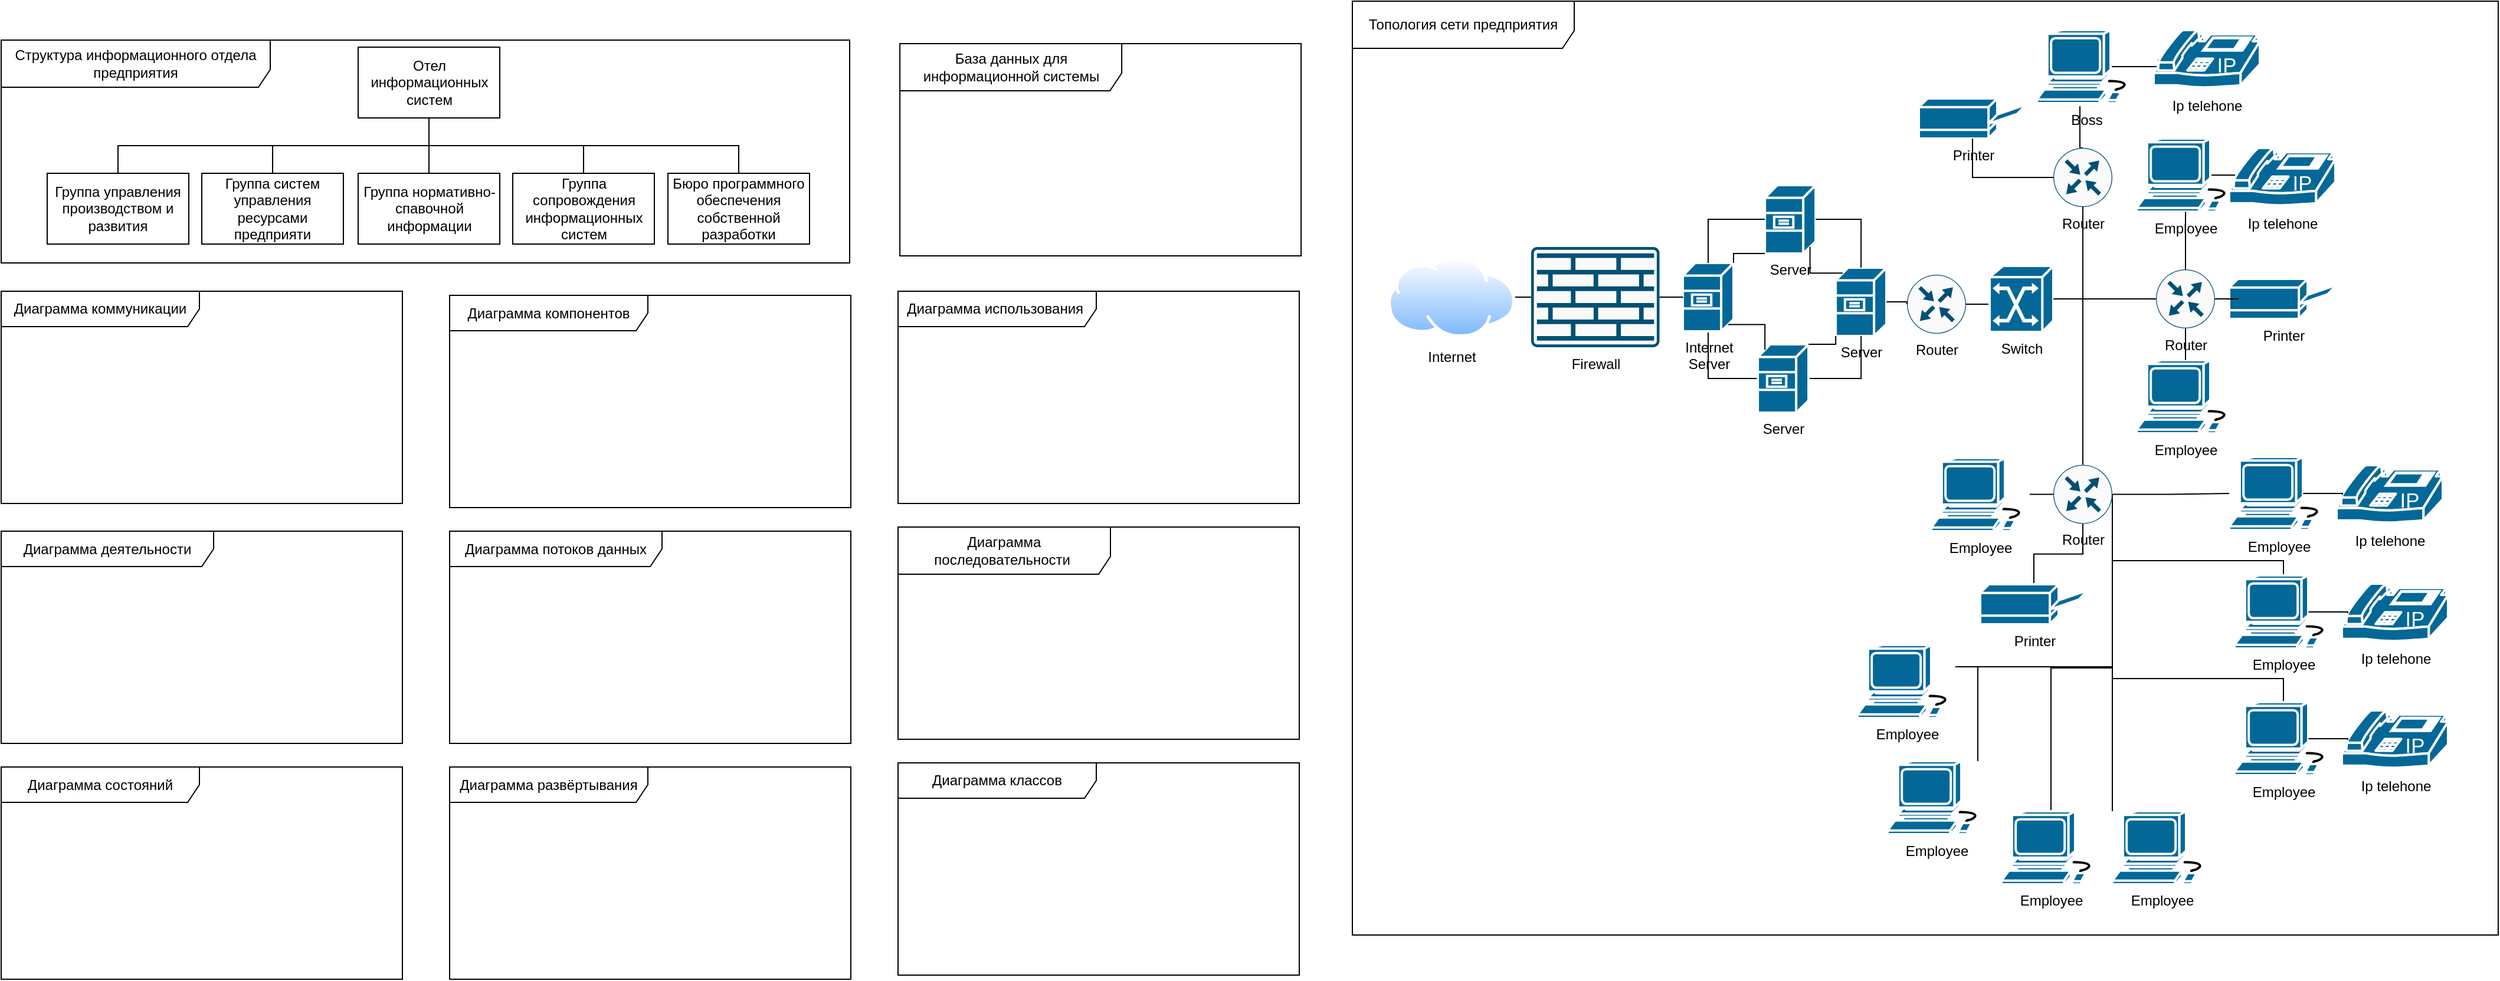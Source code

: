 <mxfile version="22.1.2" type="device">
  <diagram name="Страница — 1" id="QAOES2rsxgINLvXlSmxL">
    <mxGraphModel dx="2205" dy="1005" grid="0" gridSize="10" guides="1" tooltips="1" connect="1" arrows="1" fold="1" page="0" pageScale="1" pageWidth="827" pageHeight="1169" math="0" shadow="0">
      <root>
        <mxCell id="0" />
        <mxCell id="1" parent="0" />
        <mxCell id="h0sbMx4AeCTmEXI2aT-u-16" value="Структура информационного отдела предприятия" style="shape=umlFrame;whiteSpace=wrap;html=1;pointerEvents=0;recursiveResize=0;container=1;collapsible=0;width=228;height=40;rounded=0;" parent="1" vertex="1">
          <mxGeometry x="-740" y="347" width="719" height="189" as="geometry" />
        </mxCell>
        <mxCell id="h0sbMx4AeCTmEXI2aT-u-2" value="Отел информационных систем" style="rounded=0;whiteSpace=wrap;html=1;" parent="h0sbMx4AeCTmEXI2aT-u-16" vertex="1">
          <mxGeometry x="302.5" y="6" width="120" height="60" as="geometry" />
        </mxCell>
        <mxCell id="h0sbMx4AeCTmEXI2aT-u-3" value="Группа управления производством и развития" style="rounded=0;whiteSpace=wrap;html=1;" parent="h0sbMx4AeCTmEXI2aT-u-16" vertex="1">
          <mxGeometry x="39" y="113" width="120" height="60" as="geometry" />
        </mxCell>
        <mxCell id="h0sbMx4AeCTmEXI2aT-u-4" value="Группа систем управления ресурсами предприяти" style="rounded=0;whiteSpace=wrap;html=1;" parent="h0sbMx4AeCTmEXI2aT-u-16" vertex="1">
          <mxGeometry x="170" y="113" width="120" height="60" as="geometry" />
        </mxCell>
        <mxCell id="h0sbMx4AeCTmEXI2aT-u-8" value="Группа нормативно-спавочной информации" style="rounded=0;whiteSpace=wrap;html=1;" parent="h0sbMx4AeCTmEXI2aT-u-16" vertex="1">
          <mxGeometry x="302.5" y="113" width="120" height="60" as="geometry" />
        </mxCell>
        <mxCell id="h0sbMx4AeCTmEXI2aT-u-9" value="Группа сопровождения информационных систем" style="rounded=0;whiteSpace=wrap;html=1;" parent="h0sbMx4AeCTmEXI2aT-u-16" vertex="1">
          <mxGeometry x="433.5" y="113" width="120" height="60" as="geometry" />
        </mxCell>
        <mxCell id="h0sbMx4AeCTmEXI2aT-u-10" value="Бюро программного обеспечения собственной разработки" style="rounded=0;whiteSpace=wrap;html=1;" parent="h0sbMx4AeCTmEXI2aT-u-16" vertex="1">
          <mxGeometry x="565.0" y="113" width="120" height="60" as="geometry" />
        </mxCell>
        <mxCell id="h0sbMx4AeCTmEXI2aT-u-11" style="edgeStyle=orthogonalEdgeStyle;rounded=0;orthogonalLoop=1;jettySize=auto;html=1;exitX=0.5;exitY=1;exitDx=0;exitDy=0;endArrow=none;endFill=0;" parent="h0sbMx4AeCTmEXI2aT-u-16" source="h0sbMx4AeCTmEXI2aT-u-2" target="h0sbMx4AeCTmEXI2aT-u-3" edge="1">
          <mxGeometry relative="1" as="geometry" />
        </mxCell>
        <mxCell id="h0sbMx4AeCTmEXI2aT-u-12" style="edgeStyle=orthogonalEdgeStyle;rounded=0;orthogonalLoop=1;jettySize=auto;html=1;exitX=0.5;exitY=1;exitDx=0;exitDy=0;endArrow=none;endFill=0;" parent="h0sbMx4AeCTmEXI2aT-u-16" source="h0sbMx4AeCTmEXI2aT-u-2" target="h0sbMx4AeCTmEXI2aT-u-4" edge="1">
          <mxGeometry relative="1" as="geometry" />
        </mxCell>
        <mxCell id="h0sbMx4AeCTmEXI2aT-u-13" style="edgeStyle=orthogonalEdgeStyle;rounded=0;orthogonalLoop=1;jettySize=auto;html=1;exitX=0.5;exitY=1;exitDx=0;exitDy=0;endArrow=none;endFill=0;" parent="h0sbMx4AeCTmEXI2aT-u-16" source="h0sbMx4AeCTmEXI2aT-u-2" target="h0sbMx4AeCTmEXI2aT-u-8" edge="1">
          <mxGeometry relative="1" as="geometry" />
        </mxCell>
        <mxCell id="h0sbMx4AeCTmEXI2aT-u-14" style="edgeStyle=orthogonalEdgeStyle;rounded=0;orthogonalLoop=1;jettySize=auto;html=1;exitX=0.5;exitY=1;exitDx=0;exitDy=0;endArrow=none;endFill=0;" parent="h0sbMx4AeCTmEXI2aT-u-16" source="h0sbMx4AeCTmEXI2aT-u-2" target="h0sbMx4AeCTmEXI2aT-u-9" edge="1">
          <mxGeometry relative="1" as="geometry" />
        </mxCell>
        <mxCell id="h0sbMx4AeCTmEXI2aT-u-15" style="edgeStyle=orthogonalEdgeStyle;rounded=0;orthogonalLoop=1;jettySize=auto;html=1;exitX=0.5;exitY=1;exitDx=0;exitDy=0;endArrow=none;endFill=0;" parent="h0sbMx4AeCTmEXI2aT-u-16" source="h0sbMx4AeCTmEXI2aT-u-2" target="h0sbMx4AeCTmEXI2aT-u-10" edge="1">
          <mxGeometry relative="1" as="geometry" />
        </mxCell>
        <mxCell id="h0sbMx4AeCTmEXI2aT-u-17" value="База данных для информационной системы" style="shape=umlFrame;whiteSpace=wrap;html=1;pointerEvents=0;recursiveResize=0;container=1;collapsible=0;width=188;height=40;rounded=0;" parent="1" vertex="1">
          <mxGeometry x="21.56" y="350" width="340" height="180" as="geometry" />
        </mxCell>
        <mxCell id="h0sbMx4AeCTmEXI2aT-u-18" value="Диаграмма использования&amp;nbsp;" style="shape=umlFrame;whiteSpace=wrap;html=1;pointerEvents=0;recursiveResize=0;container=1;collapsible=0;width=168;height=30;rounded=0;" parent="1" vertex="1">
          <mxGeometry x="20.0" y="560" width="340" height="180" as="geometry" />
        </mxCell>
        <mxCell id="h0sbMx4AeCTmEXI2aT-u-19" value="Диаграмма последовательности&amp;nbsp;" style="shape=umlFrame;whiteSpace=wrap;html=1;pointerEvents=0;recursiveResize=0;container=1;collapsible=0;width=180;height=40;rounded=0;" parent="1" vertex="1">
          <mxGeometry x="20" y="760" width="340" height="180" as="geometry" />
        </mxCell>
        <mxCell id="h0sbMx4AeCTmEXI2aT-u-20" value="Диаграмма классов" style="shape=umlFrame;whiteSpace=wrap;html=1;pointerEvents=0;recursiveResize=0;container=1;collapsible=0;width=168;height=30;rounded=0;" parent="1" vertex="1">
          <mxGeometry x="20" y="960" width="340" height="180" as="geometry" />
        </mxCell>
        <mxCell id="h0sbMx4AeCTmEXI2aT-u-21" value="Диаграмма коммуникации" style="shape=umlFrame;whiteSpace=wrap;html=1;pointerEvents=0;recursiveResize=0;container=1;collapsible=0;width=168;height=30;rounded=0;" parent="1" vertex="1">
          <mxGeometry x="-740" y="560" width="340" height="180" as="geometry" />
        </mxCell>
        <mxCell id="h0sbMx4AeCTmEXI2aT-u-22" value="Диаграмма деятельности" style="shape=umlFrame;whiteSpace=wrap;html=1;pointerEvents=0;recursiveResize=0;container=1;collapsible=0;width=180;height=30;rounded=0;" parent="1" vertex="1">
          <mxGeometry x="-740" y="763.5" width="340" height="180" as="geometry" />
        </mxCell>
        <mxCell id="h0sbMx4AeCTmEXI2aT-u-23" value="Диаграмма развёртывания" style="shape=umlFrame;whiteSpace=wrap;html=1;pointerEvents=0;recursiveResize=0;container=1;collapsible=0;width=168;height=30;rounded=0;" parent="1" vertex="1">
          <mxGeometry x="-360" y="963.5" width="340" height="180" as="geometry" />
        </mxCell>
        <mxCell id="h0sbMx4AeCTmEXI2aT-u-24" value="Диаграмма компонентов" style="shape=umlFrame;whiteSpace=wrap;html=1;pointerEvents=0;recursiveResize=0;container=1;collapsible=0;width=168;height=30;rounded=0;" parent="1" vertex="1">
          <mxGeometry x="-360" y="563.5" width="340" height="180" as="geometry" />
        </mxCell>
        <mxCell id="h0sbMx4AeCTmEXI2aT-u-25" value="Диаграмма потоков данных" style="shape=umlFrame;whiteSpace=wrap;html=1;pointerEvents=0;recursiveResize=0;container=1;collapsible=0;width=180;height=30;rounded=0;" parent="1" vertex="1">
          <mxGeometry x="-360" y="763.5" width="340" height="180" as="geometry" />
        </mxCell>
        <mxCell id="h0sbMx4AeCTmEXI2aT-u-26" value="Диаграмма состояний" style="shape=umlFrame;whiteSpace=wrap;html=1;pointerEvents=0;recursiveResize=0;container=1;collapsible=0;width=168;height=30;rounded=0;" parent="1" vertex="1">
          <mxGeometry x="-740" y="963.5" width="340" height="180" as="geometry" />
        </mxCell>
        <mxCell id="ZFE43mVk2SUWOSgyw2Yy-1" value="Топология сети предприятия" style="shape=umlFrame;whiteSpace=wrap;html=1;pointerEvents=0;recursiveResize=0;container=1;collapsible=0;width=188;height=40;rounded=0;" vertex="1" parent="1">
          <mxGeometry x="405" y="314" width="971" height="792" as="geometry" />
        </mxCell>
        <mxCell id="ZFE43mVk2SUWOSgyw2Yy-60" style="edgeStyle=orthogonalEdgeStyle;rounded=0;orthogonalLoop=1;jettySize=auto;html=1;exitX=0.755;exitY=0.5;exitDx=0;exitDy=0;exitPerimeter=0;endArrow=none;endFill=0;entryX=0.055;entryY=0.5;entryDx=0;entryDy=0;entryPerimeter=0;" edge="1" parent="1" source="ZFE43mVk2SUWOSgyw2Yy-3" target="ZFE43mVk2SUWOSgyw2Yy-4">
          <mxGeometry relative="1" as="geometry" />
        </mxCell>
        <mxCell id="ZFE43mVk2SUWOSgyw2Yy-3" value="Employee" style="shape=mxgraph.cisco.computers_and_peripherals.workstation;sketch=0;html=1;pointerEvents=1;dashed=0;fillColor=#036897;strokeColor=#ffffff;strokeWidth=2;verticalLabelPosition=bottom;verticalAlign=top;align=center;outlineConnect=0;" vertex="1" parent="1">
          <mxGeometry x="1069.5" y="430.5" width="83" height="62" as="geometry" />
        </mxCell>
        <mxCell id="ZFE43mVk2SUWOSgyw2Yy-4" value="Ip telehone" style="shape=mxgraph.cisco.modems_and_phones.ip_phone;sketch=0;html=1;pointerEvents=1;dashed=0;fillColor=#036897;strokeColor=#ffffff;strokeWidth=2;verticalLabelPosition=bottom;verticalAlign=top;align=center;outlineConnect=0;" vertex="1" parent="1">
          <mxGeometry x="1148" y="438.5" width="90" height="50" as="geometry" />
        </mxCell>
        <mxCell id="ZFE43mVk2SUWOSgyw2Yy-28" style="edgeStyle=orthogonalEdgeStyle;rounded=0;orthogonalLoop=1;jettySize=auto;html=1;exitX=1;exitY=0.5;exitDx=0;exitDy=0;exitPerimeter=0;endArrow=none;endFill=0;" edge="1" parent="1" source="ZFE43mVk2SUWOSgyw2Yy-5" target="ZFE43mVk2SUWOSgyw2Yy-8">
          <mxGeometry relative="1" as="geometry" />
        </mxCell>
        <mxCell id="ZFE43mVk2SUWOSgyw2Yy-5" value="Router" style="sketch=0;points=[[0.5,0,0],[1,0.5,0],[0.5,1,0],[0,0.5,0],[0.145,0.145,0],[0.856,0.145,0],[0.855,0.856,0],[0.145,0.855,0]];verticalLabelPosition=bottom;html=1;verticalAlign=top;aspect=fixed;align=center;pointerEvents=1;shape=mxgraph.cisco19.rect;prIcon=router;fillColor=#FAFAFA;strokeColor=#005073;" vertex="1" parent="1">
          <mxGeometry x="875" y="546" width="50" height="50" as="geometry" />
        </mxCell>
        <mxCell id="ZFE43mVk2SUWOSgyw2Yy-7" value="Server" style="shape=mxgraph.cisco.servers.file_server;sketch=0;html=1;pointerEvents=1;dashed=0;fillColor=#036897;strokeColor=#ffffff;strokeWidth=2;verticalLabelPosition=bottom;verticalAlign=top;align=center;outlineConnect=0;" vertex="1" parent="1">
          <mxGeometry x="814.55" y="540" width="43" height="58" as="geometry" />
        </mxCell>
        <mxCell id="ZFE43mVk2SUWOSgyw2Yy-30" style="edgeStyle=orthogonalEdgeStyle;rounded=0;orthogonalLoop=1;jettySize=auto;html=1;exitX=1;exitY=0.5;exitDx=0;exitDy=0;exitPerimeter=0;endArrow=none;endFill=0;" edge="1" parent="1" source="ZFE43mVk2SUWOSgyw2Yy-8" target="ZFE43mVk2SUWOSgyw2Yy-36">
          <mxGeometry relative="1" as="geometry">
            <mxPoint x="1135" y="566.5" as="targetPoint" />
          </mxGeometry>
        </mxCell>
        <mxCell id="ZFE43mVk2SUWOSgyw2Yy-33" style="edgeStyle=orthogonalEdgeStyle;rounded=0;orthogonalLoop=1;jettySize=auto;html=1;exitX=1;exitY=0.5;exitDx=0;exitDy=0;exitPerimeter=0;endArrow=none;endFill=0;entryX=0.5;entryY=0;entryDx=0;entryDy=0;entryPerimeter=0;" edge="1" parent="1" source="ZFE43mVk2SUWOSgyw2Yy-8" target="ZFE43mVk2SUWOSgyw2Yy-37">
          <mxGeometry relative="1" as="geometry">
            <mxPoint x="1072" y="648.5" as="targetPoint" />
          </mxGeometry>
        </mxCell>
        <mxCell id="ZFE43mVk2SUWOSgyw2Yy-8" value="Switch" style="shape=mxgraph.cisco.switches.atm_switch;sketch=0;html=1;pointerEvents=1;dashed=0;fillColor=#036897;strokeColor=#ffffff;strokeWidth=2;verticalLabelPosition=bottom;verticalAlign=top;align=center;outlineConnect=0;" vertex="1" parent="1">
          <mxGeometry x="945" y="538.5" width="54" height="56" as="geometry" />
        </mxCell>
        <mxCell id="ZFE43mVk2SUWOSgyw2Yy-9" value="Printer" style="shape=mxgraph.cisco.computers_and_peripherals.printer;sketch=0;html=1;pointerEvents=1;dashed=0;fillColor=#036897;strokeColor=#ffffff;strokeWidth=2;verticalLabelPosition=bottom;verticalAlign=top;align=center;outlineConnect=0;" vertex="1" parent="1">
          <mxGeometry x="885" y="396.5" width="91" height="34" as="geometry" />
        </mxCell>
        <mxCell id="ZFE43mVk2SUWOSgyw2Yy-26" style="edgeStyle=orthogonalEdgeStyle;rounded=0;orthogonalLoop=1;jettySize=auto;html=1;exitX=0.755;exitY=0.5;exitDx=0;exitDy=0;exitPerimeter=0;endArrow=none;endFill=0;" edge="1" parent="1" source="ZFE43mVk2SUWOSgyw2Yy-10" target="ZFE43mVk2SUWOSgyw2Yy-11">
          <mxGeometry relative="1" as="geometry" />
        </mxCell>
        <mxCell id="ZFE43mVk2SUWOSgyw2Yy-10" value="Boss" style="shape=mxgraph.cisco.computers_and_peripherals.workstation;sketch=0;html=1;pointerEvents=1;dashed=0;fillColor=#036897;strokeColor=#ffffff;strokeWidth=2;verticalLabelPosition=bottom;verticalAlign=top;align=center;outlineConnect=0;" vertex="1" parent="1">
          <mxGeometry x="985" y="338.5" width="83" height="62" as="geometry" />
        </mxCell>
        <mxCell id="ZFE43mVk2SUWOSgyw2Yy-11" value="Ip telehone" style="shape=mxgraph.cisco.modems_and_phones.ip_phone;sketch=0;html=1;pointerEvents=1;dashed=0;fillColor=#036897;strokeColor=#ffffff;strokeWidth=2;verticalLabelPosition=bottom;verticalAlign=top;align=center;outlineConnect=0;" vertex="1" parent="1">
          <mxGeometry x="1084" y="338.5" width="90" height="50" as="geometry" />
        </mxCell>
        <mxCell id="ZFE43mVk2SUWOSgyw2Yy-14" value="Employee" style="shape=mxgraph.cisco.computers_and_peripherals.workstation;sketch=0;html=1;pointerEvents=1;dashed=0;fillColor=#036897;strokeColor=#ffffff;strokeWidth=2;verticalLabelPosition=bottom;verticalAlign=top;align=center;outlineConnect=0;" vertex="1" parent="1">
          <mxGeometry x="1069.5" y="618.5" width="83" height="62" as="geometry" />
        </mxCell>
        <mxCell id="ZFE43mVk2SUWOSgyw2Yy-15" value="Ip telehone" style="shape=mxgraph.cisco.modems_and_phones.ip_phone;sketch=0;html=1;pointerEvents=1;dashed=0;fillColor=#036897;strokeColor=#ffffff;strokeWidth=2;verticalLabelPosition=bottom;verticalAlign=top;align=center;outlineConnect=0;" vertex="1" parent="1">
          <mxGeometry x="1239" y="707.5" width="90" height="50" as="geometry" />
        </mxCell>
        <mxCell id="ZFE43mVk2SUWOSgyw2Yy-16" value="Employee" style="shape=mxgraph.cisco.computers_and_peripherals.workstation;sketch=0;html=1;pointerEvents=1;dashed=0;fillColor=#036897;strokeColor=#ffffff;strokeWidth=2;verticalLabelPosition=bottom;verticalAlign=top;align=center;outlineConnect=0;" vertex="1" parent="1">
          <mxGeometry x="895.5" y="701.5" width="83" height="62" as="geometry" />
        </mxCell>
        <mxCell id="ZFE43mVk2SUWOSgyw2Yy-20" value="Printer" style="shape=mxgraph.cisco.computers_and_peripherals.printer;sketch=0;html=1;pointerEvents=1;dashed=0;fillColor=#036897;strokeColor=#ffffff;strokeWidth=2;verticalLabelPosition=bottom;verticalAlign=top;align=center;outlineConnect=0;" vertex="1" parent="1">
          <mxGeometry x="1148" y="549.5" width="91" height="34" as="geometry" />
        </mxCell>
        <mxCell id="ZFE43mVk2SUWOSgyw2Yy-21" value="Employee" style="shape=mxgraph.cisco.computers_and_peripherals.workstation;sketch=0;html=1;pointerEvents=1;dashed=0;fillColor=#036897;strokeColor=#ffffff;strokeWidth=2;verticalLabelPosition=bottom;verticalAlign=top;align=center;outlineConnect=0;" vertex="1" parent="1">
          <mxGeometry x="1148" y="700.5" width="83" height="62" as="geometry" />
        </mxCell>
        <mxCell id="ZFE43mVk2SUWOSgyw2Yy-22" value="Employee" style="shape=mxgraph.cisco.computers_and_peripherals.workstation;sketch=0;html=1;pointerEvents=1;dashed=0;fillColor=#036897;strokeColor=#ffffff;strokeWidth=2;verticalLabelPosition=bottom;verticalAlign=top;align=center;outlineConnect=0;" vertex="1" parent="1">
          <mxGeometry x="858.5" y="958.5" width="83" height="62" as="geometry" />
        </mxCell>
        <mxCell id="ZFE43mVk2SUWOSgyw2Yy-25" style="edgeStyle=orthogonalEdgeStyle;rounded=0;orthogonalLoop=1;jettySize=auto;html=1;exitX=0.5;exitY=0;exitDx=0;exitDy=0;exitPerimeter=0;entryX=0.44;entryY=1.043;entryDx=0;entryDy=0;entryPerimeter=0;endArrow=none;endFill=0;" edge="1" parent="1" source="ZFE43mVk2SUWOSgyw2Yy-35" target="ZFE43mVk2SUWOSgyw2Yy-10">
          <mxGeometry relative="1" as="geometry">
            <mxPoint x="1072" y="438.5" as="sourcePoint" />
          </mxGeometry>
        </mxCell>
        <mxCell id="ZFE43mVk2SUWOSgyw2Yy-27" style="edgeStyle=orthogonalEdgeStyle;rounded=0;orthogonalLoop=1;jettySize=auto;html=1;exitX=1;exitY=0.5;exitDx=0;exitDy=0;exitPerimeter=0;entryX=0;entryY=0.5;entryDx=0;entryDy=0;entryPerimeter=0;endArrow=none;endFill=0;" edge="1" parent="1" source="ZFE43mVk2SUWOSgyw2Yy-7" target="ZFE43mVk2SUWOSgyw2Yy-5">
          <mxGeometry relative="1" as="geometry" />
        </mxCell>
        <mxCell id="ZFE43mVk2SUWOSgyw2Yy-29" style="edgeStyle=orthogonalEdgeStyle;rounded=0;orthogonalLoop=1;jettySize=auto;html=1;exitX=1;exitY=0.5;exitDx=0;exitDy=0;exitPerimeter=0;entryX=0.5;entryY=1;entryDx=0;entryDy=0;entryPerimeter=0;endArrow=none;endFill=0;" edge="1" parent="1" source="ZFE43mVk2SUWOSgyw2Yy-8" target="ZFE43mVk2SUWOSgyw2Yy-35">
          <mxGeometry relative="1" as="geometry">
            <mxPoint x="1072" y="494.5" as="targetPoint" />
          </mxGeometry>
        </mxCell>
        <mxCell id="ZFE43mVk2SUWOSgyw2Yy-56" style="edgeStyle=orthogonalEdgeStyle;rounded=0;orthogonalLoop=1;jettySize=auto;html=1;exitX=0;exitY=0.5;exitDx=0;exitDy=0;exitPerimeter=0;endArrow=none;endFill=0;" edge="1" parent="1" source="ZFE43mVk2SUWOSgyw2Yy-35" target="ZFE43mVk2SUWOSgyw2Yy-9">
          <mxGeometry relative="1" as="geometry" />
        </mxCell>
        <mxCell id="ZFE43mVk2SUWOSgyw2Yy-35" value="Router" style="sketch=0;points=[[0.5,0,0],[1,0.5,0],[0.5,1,0],[0,0.5,0],[0.145,0.145,0],[0.856,0.145,0],[0.855,0.856,0],[0.145,0.855,0]];verticalLabelPosition=bottom;html=1;verticalAlign=top;aspect=fixed;align=center;pointerEvents=1;shape=mxgraph.cisco19.rect;prIcon=router;fillColor=#FAFAFA;strokeColor=#005073;" vertex="1" parent="1">
          <mxGeometry x="999" y="438.5" width="50" height="50" as="geometry" />
        </mxCell>
        <mxCell id="ZFE43mVk2SUWOSgyw2Yy-57" style="edgeStyle=orthogonalEdgeStyle;rounded=0;orthogonalLoop=1;jettySize=auto;html=1;exitX=0.5;exitY=0;exitDx=0;exitDy=0;exitPerimeter=0;endArrow=none;endFill=0;" edge="1" parent="1" source="ZFE43mVk2SUWOSgyw2Yy-36" target="ZFE43mVk2SUWOSgyw2Yy-3">
          <mxGeometry relative="1" as="geometry" />
        </mxCell>
        <mxCell id="ZFE43mVk2SUWOSgyw2Yy-61" style="edgeStyle=orthogonalEdgeStyle;rounded=0;orthogonalLoop=1;jettySize=auto;html=1;exitX=1;exitY=0.5;exitDx=0;exitDy=0;exitPerimeter=0;endArrow=none;endFill=0;" edge="1" parent="1" source="ZFE43mVk2SUWOSgyw2Yy-36" target="ZFE43mVk2SUWOSgyw2Yy-20">
          <mxGeometry relative="1" as="geometry" />
        </mxCell>
        <mxCell id="ZFE43mVk2SUWOSgyw2Yy-62" style="edgeStyle=orthogonalEdgeStyle;rounded=0;orthogonalLoop=1;jettySize=auto;html=1;exitX=0.5;exitY=1;exitDx=0;exitDy=0;exitPerimeter=0;endArrow=none;endFill=0;" edge="1" parent="1" source="ZFE43mVk2SUWOSgyw2Yy-36" target="ZFE43mVk2SUWOSgyw2Yy-14">
          <mxGeometry relative="1" as="geometry" />
        </mxCell>
        <mxCell id="ZFE43mVk2SUWOSgyw2Yy-36" value="Router" style="sketch=0;points=[[0.5,0,0],[1,0.5,0],[0.5,1,0],[0,0.5,0],[0.145,0.145,0],[0.856,0.145,0],[0.855,0.856,0],[0.145,0.855,0]];verticalLabelPosition=bottom;html=1;verticalAlign=top;aspect=fixed;align=center;pointerEvents=1;shape=mxgraph.cisco19.rect;prIcon=router;fillColor=#FAFAFA;strokeColor=#005073;" vertex="1" parent="1">
          <mxGeometry x="1086" y="541.5" width="50" height="50" as="geometry" />
        </mxCell>
        <mxCell id="ZFE43mVk2SUWOSgyw2Yy-64" style="edgeStyle=orthogonalEdgeStyle;rounded=0;orthogonalLoop=1;jettySize=auto;html=1;exitX=0;exitY=0.5;exitDx=0;exitDy=0;exitPerimeter=0;endArrow=none;endFill=0;" edge="1" parent="1" source="ZFE43mVk2SUWOSgyw2Yy-37" target="ZFE43mVk2SUWOSgyw2Yy-16">
          <mxGeometry relative="1" as="geometry" />
        </mxCell>
        <mxCell id="ZFE43mVk2SUWOSgyw2Yy-65" style="edgeStyle=orthogonalEdgeStyle;rounded=0;orthogonalLoop=1;jettySize=auto;html=1;exitX=0.5;exitY=1;exitDx=0;exitDy=0;exitPerimeter=0;endArrow=none;endFill=0;" edge="1" parent="1" source="ZFE43mVk2SUWOSgyw2Yy-37" target="ZFE43mVk2SUWOSgyw2Yy-63">
          <mxGeometry relative="1" as="geometry" />
        </mxCell>
        <mxCell id="ZFE43mVk2SUWOSgyw2Yy-66" style="edgeStyle=orthogonalEdgeStyle;rounded=0;orthogonalLoop=1;jettySize=auto;html=1;exitX=1;exitY=0.5;exitDx=0;exitDy=0;exitPerimeter=0;endArrow=none;endFill=0;" edge="1" parent="1" source="ZFE43mVk2SUWOSgyw2Yy-37" target="ZFE43mVk2SUWOSgyw2Yy-21">
          <mxGeometry relative="1" as="geometry" />
        </mxCell>
        <mxCell id="ZFE43mVk2SUWOSgyw2Yy-74" style="edgeStyle=orthogonalEdgeStyle;rounded=0;orthogonalLoop=1;jettySize=auto;html=1;exitX=1;exitY=0.5;exitDx=0;exitDy=0;exitPerimeter=0;endArrow=none;endFill=0;" edge="1" parent="1" source="ZFE43mVk2SUWOSgyw2Yy-37" target="ZFE43mVk2SUWOSgyw2Yy-69">
          <mxGeometry relative="1" as="geometry">
            <Array as="points">
              <mxPoint x="1049" y="788.5" />
              <mxPoint x="1194" y="788.5" />
            </Array>
          </mxGeometry>
        </mxCell>
        <mxCell id="ZFE43mVk2SUWOSgyw2Yy-75" style="edgeStyle=orthogonalEdgeStyle;rounded=0;orthogonalLoop=1;jettySize=auto;html=1;exitX=1;exitY=0.5;exitDx=0;exitDy=0;exitPerimeter=0;endArrow=none;endFill=0;" edge="1" parent="1" source="ZFE43mVk2SUWOSgyw2Yy-37" target="ZFE43mVk2SUWOSgyw2Yy-72">
          <mxGeometry relative="1" as="geometry">
            <Array as="points">
              <mxPoint x="1049" y="888.5" />
              <mxPoint x="1194" y="888.5" />
            </Array>
          </mxGeometry>
        </mxCell>
        <mxCell id="ZFE43mVk2SUWOSgyw2Yy-78" style="edgeStyle=orthogonalEdgeStyle;rounded=0;orthogonalLoop=1;jettySize=auto;html=1;exitX=1;exitY=0.5;exitDx=0;exitDy=0;exitPerimeter=0;endArrow=none;endFill=0;" edge="1" parent="1" source="ZFE43mVk2SUWOSgyw2Yy-37" target="ZFE43mVk2SUWOSgyw2Yy-77">
          <mxGeometry relative="1" as="geometry">
            <Array as="points">
              <mxPoint x="1049" y="858.5" />
              <mxPoint x="1049" y="858.5" />
            </Array>
          </mxGeometry>
        </mxCell>
        <mxCell id="ZFE43mVk2SUWOSgyw2Yy-79" style="edgeStyle=orthogonalEdgeStyle;rounded=0;orthogonalLoop=1;jettySize=auto;html=1;exitX=1;exitY=0.5;exitDx=0;exitDy=0;exitPerimeter=0;endArrow=none;endFill=0;" edge="1" parent="1" source="ZFE43mVk2SUWOSgyw2Yy-37" target="ZFE43mVk2SUWOSgyw2Yy-76">
          <mxGeometry relative="1" as="geometry">
            <Array as="points">
              <mxPoint x="1049" y="879.5" />
              <mxPoint x="997" y="879.5" />
            </Array>
          </mxGeometry>
        </mxCell>
        <mxCell id="ZFE43mVk2SUWOSgyw2Yy-80" style="edgeStyle=orthogonalEdgeStyle;rounded=0;orthogonalLoop=1;jettySize=auto;html=1;exitX=1;exitY=0.5;exitDx=0;exitDy=0;exitPerimeter=0;endArrow=none;endFill=0;" edge="1" parent="1" source="ZFE43mVk2SUWOSgyw2Yy-37" target="ZFE43mVk2SUWOSgyw2Yy-22">
          <mxGeometry relative="1" as="geometry">
            <Array as="points">
              <mxPoint x="1049" y="878.5" />
              <mxPoint x="935" y="878.5" />
            </Array>
          </mxGeometry>
        </mxCell>
        <mxCell id="ZFE43mVk2SUWOSgyw2Yy-81" style="edgeStyle=orthogonalEdgeStyle;rounded=0;orthogonalLoop=1;jettySize=auto;html=1;exitX=1;exitY=0.5;exitDx=0;exitDy=0;exitPerimeter=0;endArrow=none;endFill=0;" edge="1" parent="1" source="ZFE43mVk2SUWOSgyw2Yy-37" target="ZFE43mVk2SUWOSgyw2Yy-59">
          <mxGeometry relative="1" as="geometry">
            <Array as="points">
              <mxPoint x="1049" y="878.5" />
            </Array>
          </mxGeometry>
        </mxCell>
        <mxCell id="ZFE43mVk2SUWOSgyw2Yy-37" value="Router" style="sketch=0;points=[[0.5,0,0],[1,0.5,0],[0.5,1,0],[0,0.5,0],[0.145,0.145,0],[0.856,0.145,0],[0.855,0.856,0],[0.145,0.855,0]];verticalLabelPosition=bottom;html=1;verticalAlign=top;aspect=fixed;align=center;pointerEvents=1;shape=mxgraph.cisco19.rect;prIcon=router;fillColor=#FAFAFA;strokeColor=#005073;" vertex="1" parent="1">
          <mxGeometry x="999" y="707.25" width="50" height="50" as="geometry" />
        </mxCell>
        <mxCell id="ZFE43mVk2SUWOSgyw2Yy-41" value="Server" style="shape=mxgraph.cisco.servers.file_server;sketch=0;html=1;pointerEvents=1;dashed=0;fillColor=#036897;strokeColor=#ffffff;strokeWidth=2;verticalLabelPosition=bottom;verticalAlign=top;align=center;outlineConnect=0;" vertex="1" parent="1">
          <mxGeometry x="754.55" y="470" width="43" height="58" as="geometry" />
        </mxCell>
        <mxCell id="ZFE43mVk2SUWOSgyw2Yy-45" style="edgeStyle=orthogonalEdgeStyle;rounded=0;orthogonalLoop=1;jettySize=auto;html=1;exitX=1;exitY=0.5;exitDx=0;exitDy=0;exitPerimeter=0;endArrow=none;endFill=0;" edge="1" parent="1" source="ZFE43mVk2SUWOSgyw2Yy-42" target="ZFE43mVk2SUWOSgyw2Yy-7">
          <mxGeometry relative="1" as="geometry" />
        </mxCell>
        <mxCell id="ZFE43mVk2SUWOSgyw2Yy-46" style="edgeStyle=orthogonalEdgeStyle;rounded=0;orthogonalLoop=1;jettySize=auto;html=1;exitX=0;exitY=0.5;exitDx=0;exitDy=0;exitPerimeter=0;endArrow=none;endFill=0;" edge="1" parent="1" source="ZFE43mVk2SUWOSgyw2Yy-42" target="ZFE43mVk2SUWOSgyw2Yy-43">
          <mxGeometry relative="1" as="geometry" />
        </mxCell>
        <mxCell id="ZFE43mVk2SUWOSgyw2Yy-42" value="Server" style="shape=mxgraph.cisco.servers.file_server;sketch=0;html=1;pointerEvents=1;dashed=0;fillColor=#036897;strokeColor=#ffffff;strokeWidth=2;verticalLabelPosition=bottom;verticalAlign=top;align=center;outlineConnect=0;" vertex="1" parent="1">
          <mxGeometry x="748.55" y="605" width="43" height="58" as="geometry" />
        </mxCell>
        <mxCell id="ZFE43mVk2SUWOSgyw2Yy-43" value="Internet&lt;br&gt;Server" style="shape=mxgraph.cisco.servers.file_server;sketch=0;html=1;pointerEvents=1;dashed=0;fillColor=#036897;strokeColor=#ffffff;strokeWidth=2;verticalLabelPosition=bottom;verticalAlign=top;align=center;outlineConnect=0;" vertex="1" parent="1">
          <mxGeometry x="685" y="536" width="43" height="58" as="geometry" />
        </mxCell>
        <mxCell id="ZFE43mVk2SUWOSgyw2Yy-44" style="edgeStyle=orthogonalEdgeStyle;rounded=0;orthogonalLoop=1;jettySize=auto;html=1;exitX=0.5;exitY=0;exitDx=0;exitDy=0;exitPerimeter=0;entryX=1;entryY=0.5;entryDx=0;entryDy=0;entryPerimeter=0;endArrow=none;endFill=0;" edge="1" parent="1" source="ZFE43mVk2SUWOSgyw2Yy-7" target="ZFE43mVk2SUWOSgyw2Yy-41">
          <mxGeometry relative="1" as="geometry" />
        </mxCell>
        <mxCell id="ZFE43mVk2SUWOSgyw2Yy-47" style="edgeStyle=orthogonalEdgeStyle;rounded=0;orthogonalLoop=1;jettySize=auto;html=1;exitX=0.5;exitY=0;exitDx=0;exitDy=0;exitPerimeter=0;entryX=0;entryY=0.5;entryDx=0;entryDy=0;entryPerimeter=0;endArrow=none;endFill=0;" edge="1" parent="1" source="ZFE43mVk2SUWOSgyw2Yy-43" target="ZFE43mVk2SUWOSgyw2Yy-41">
          <mxGeometry relative="1" as="geometry" />
        </mxCell>
        <mxCell id="ZFE43mVk2SUWOSgyw2Yy-48" style="edgeStyle=orthogonalEdgeStyle;rounded=0;orthogonalLoop=1;jettySize=auto;html=1;exitX=0;exitY=1;exitDx=0;exitDy=0;exitPerimeter=0;entryX=1;entryY=0;entryDx=0;entryDy=0;entryPerimeter=0;endArrow=none;endFill=0;" edge="1" parent="1" source="ZFE43mVk2SUWOSgyw2Yy-41" target="ZFE43mVk2SUWOSgyw2Yy-43">
          <mxGeometry relative="1" as="geometry" />
        </mxCell>
        <mxCell id="ZFE43mVk2SUWOSgyw2Yy-49" style="edgeStyle=orthogonalEdgeStyle;rounded=0;orthogonalLoop=1;jettySize=auto;html=1;exitX=0.89;exitY=0.9;exitDx=0;exitDy=0;exitPerimeter=0;entryX=0.14;entryY=0.08;entryDx=0;entryDy=0;entryPerimeter=0;endArrow=none;endFill=0;" edge="1" parent="1" source="ZFE43mVk2SUWOSgyw2Yy-43" target="ZFE43mVk2SUWOSgyw2Yy-42">
          <mxGeometry relative="1" as="geometry" />
        </mxCell>
        <mxCell id="ZFE43mVk2SUWOSgyw2Yy-50" style="edgeStyle=orthogonalEdgeStyle;rounded=0;orthogonalLoop=1;jettySize=auto;html=1;exitX=1;exitY=0;exitDx=0;exitDy=0;exitPerimeter=0;entryX=0;entryY=1;entryDx=0;entryDy=0;entryPerimeter=0;endArrow=none;endFill=0;" edge="1" parent="1" source="ZFE43mVk2SUWOSgyw2Yy-42" target="ZFE43mVk2SUWOSgyw2Yy-7">
          <mxGeometry relative="1" as="geometry" />
        </mxCell>
        <mxCell id="ZFE43mVk2SUWOSgyw2Yy-51" style="edgeStyle=orthogonalEdgeStyle;rounded=0;orthogonalLoop=1;jettySize=auto;html=1;exitX=0.14;exitY=0.08;exitDx=0;exitDy=0;exitPerimeter=0;entryX=0.89;entryY=0.9;entryDx=0;entryDy=0;entryPerimeter=0;endArrow=none;endFill=0;" edge="1" parent="1" source="ZFE43mVk2SUWOSgyw2Yy-7" target="ZFE43mVk2SUWOSgyw2Yy-41">
          <mxGeometry relative="1" as="geometry" />
        </mxCell>
        <mxCell id="ZFE43mVk2SUWOSgyw2Yy-54" style="edgeStyle=orthogonalEdgeStyle;rounded=0;orthogonalLoop=1;jettySize=auto;html=1;exitX=0;exitY=0.5;exitDx=0;exitDy=0;exitPerimeter=0;entryX=1;entryY=0.5;entryDx=0;entryDy=0;endArrow=none;endFill=0;" edge="1" parent="1" source="ZFE43mVk2SUWOSgyw2Yy-52" target="ZFE43mVk2SUWOSgyw2Yy-53">
          <mxGeometry relative="1" as="geometry" />
        </mxCell>
        <mxCell id="ZFE43mVk2SUWOSgyw2Yy-55" style="edgeStyle=orthogonalEdgeStyle;rounded=0;orthogonalLoop=1;jettySize=auto;html=1;exitX=1;exitY=0.5;exitDx=0;exitDy=0;exitPerimeter=0;endArrow=none;endFill=0;" edge="1" parent="1" source="ZFE43mVk2SUWOSgyw2Yy-52" target="ZFE43mVk2SUWOSgyw2Yy-43">
          <mxGeometry relative="1" as="geometry" />
        </mxCell>
        <mxCell id="ZFE43mVk2SUWOSgyw2Yy-52" value="Firewall" style="sketch=0;points=[[0.015,0.015,0],[0.985,0.015,0],[0.985,0.985,0],[0.015,0.985,0],[0.25,0,0],[0.5,0,0],[0.75,0,0],[1,0.25,0],[1,0.5,0],[1,0.75,0],[0.75,1,0],[0.5,1,0],[0.25,1,0],[0,0.75,0],[0,0.5,0],[0,0.25,0]];verticalLabelPosition=bottom;html=1;verticalAlign=top;aspect=fixed;align=center;pointerEvents=1;shape=mxgraph.cisco19.rect;prIcon=firewall;fillColor=#FAFAFA;strokeColor=#005073;" vertex="1" parent="1">
          <mxGeometry x="556.47" y="522.5" width="108.8" height="85" as="geometry" />
        </mxCell>
        <mxCell id="ZFE43mVk2SUWOSgyw2Yy-53" value="Internet" style="image;aspect=fixed;perimeter=ellipsePerimeter;html=1;align=center;shadow=0;dashed=0;spacingTop=3;image=img/lib/active_directory/internet_cloud.svg;" vertex="1" parent="1">
          <mxGeometry x="435" y="531" width="107.94" height="68" as="geometry" />
        </mxCell>
        <mxCell id="ZFE43mVk2SUWOSgyw2Yy-59" value="Employee" style="shape=mxgraph.cisco.computers_and_peripherals.workstation;sketch=0;html=1;pointerEvents=1;dashed=0;fillColor=#036897;strokeColor=#ffffff;strokeWidth=2;verticalLabelPosition=bottom;verticalAlign=top;align=center;outlineConnect=0;" vertex="1" parent="1">
          <mxGeometry x="833" y="860" width="83" height="62" as="geometry" />
        </mxCell>
        <mxCell id="ZFE43mVk2SUWOSgyw2Yy-63" value="Printer" style="shape=mxgraph.cisco.computers_and_peripherals.printer;sketch=0;html=1;pointerEvents=1;dashed=0;fillColor=#036897;strokeColor=#ffffff;strokeWidth=2;verticalLabelPosition=bottom;verticalAlign=top;align=center;outlineConnect=0;" vertex="1" parent="1">
          <mxGeometry x="937" y="808.5" width="91" height="34" as="geometry" />
        </mxCell>
        <mxCell id="ZFE43mVk2SUWOSgyw2Yy-67" style="edgeStyle=orthogonalEdgeStyle;rounded=0;orthogonalLoop=1;jettySize=auto;html=1;exitX=0.755;exitY=0.5;exitDx=0;exitDy=0;exitPerimeter=0;entryX=0.055;entryY=0.5;entryDx=0;entryDy=0;entryPerimeter=0;endArrow=none;endFill=0;" edge="1" parent="1" source="ZFE43mVk2SUWOSgyw2Yy-21" target="ZFE43mVk2SUWOSgyw2Yy-15">
          <mxGeometry relative="1" as="geometry" />
        </mxCell>
        <mxCell id="ZFE43mVk2SUWOSgyw2Yy-68" value="Ip telehone" style="shape=mxgraph.cisco.modems_and_phones.ip_phone;sketch=0;html=1;pointerEvents=1;dashed=0;fillColor=#036897;strokeColor=#ffffff;strokeWidth=2;verticalLabelPosition=bottom;verticalAlign=top;align=center;outlineConnect=0;" vertex="1" parent="1">
          <mxGeometry x="1243.5" y="808" width="90" height="50" as="geometry" />
        </mxCell>
        <mxCell id="ZFE43mVk2SUWOSgyw2Yy-69" value="Employee" style="shape=mxgraph.cisco.computers_and_peripherals.workstation;sketch=0;html=1;pointerEvents=1;dashed=0;fillColor=#036897;strokeColor=#ffffff;strokeWidth=2;verticalLabelPosition=bottom;verticalAlign=top;align=center;outlineConnect=0;" vertex="1" parent="1">
          <mxGeometry x="1152.5" y="801" width="83" height="62" as="geometry" />
        </mxCell>
        <mxCell id="ZFE43mVk2SUWOSgyw2Yy-70" style="edgeStyle=orthogonalEdgeStyle;rounded=0;orthogonalLoop=1;jettySize=auto;html=1;exitX=0.755;exitY=0.5;exitDx=0;exitDy=0;exitPerimeter=0;entryX=0.055;entryY=0.5;entryDx=0;entryDy=0;entryPerimeter=0;endArrow=none;endFill=0;" edge="1" parent="1" source="ZFE43mVk2SUWOSgyw2Yy-69" target="ZFE43mVk2SUWOSgyw2Yy-68">
          <mxGeometry relative="1" as="geometry" />
        </mxCell>
        <mxCell id="ZFE43mVk2SUWOSgyw2Yy-71" value="Ip telehone" style="shape=mxgraph.cisco.modems_and_phones.ip_phone;sketch=0;html=1;pointerEvents=1;dashed=0;fillColor=#036897;strokeColor=#ffffff;strokeWidth=2;verticalLabelPosition=bottom;verticalAlign=top;align=center;outlineConnect=0;" vertex="1" parent="1">
          <mxGeometry x="1243.5" y="915.5" width="90" height="50" as="geometry" />
        </mxCell>
        <mxCell id="ZFE43mVk2SUWOSgyw2Yy-72" value="Employee" style="shape=mxgraph.cisco.computers_and_peripherals.workstation;sketch=0;html=1;pointerEvents=1;dashed=0;fillColor=#036897;strokeColor=#ffffff;strokeWidth=2;verticalLabelPosition=bottom;verticalAlign=top;align=center;outlineConnect=0;" vertex="1" parent="1">
          <mxGeometry x="1152.5" y="908.5" width="83" height="62" as="geometry" />
        </mxCell>
        <mxCell id="ZFE43mVk2SUWOSgyw2Yy-73" style="edgeStyle=orthogonalEdgeStyle;rounded=0;orthogonalLoop=1;jettySize=auto;html=1;exitX=0.755;exitY=0.5;exitDx=0;exitDy=0;exitPerimeter=0;entryX=0.055;entryY=0.5;entryDx=0;entryDy=0;entryPerimeter=0;endArrow=none;endFill=0;" edge="1" parent="1" source="ZFE43mVk2SUWOSgyw2Yy-72" target="ZFE43mVk2SUWOSgyw2Yy-71">
          <mxGeometry relative="1" as="geometry" />
        </mxCell>
        <mxCell id="ZFE43mVk2SUWOSgyw2Yy-76" value="Employee" style="shape=mxgraph.cisco.computers_and_peripherals.workstation;sketch=0;html=1;pointerEvents=1;dashed=0;fillColor=#036897;strokeColor=#ffffff;strokeWidth=2;verticalLabelPosition=bottom;verticalAlign=top;align=center;outlineConnect=0;" vertex="1" parent="1">
          <mxGeometry x="955" y="1001" width="83" height="62" as="geometry" />
        </mxCell>
        <mxCell id="ZFE43mVk2SUWOSgyw2Yy-77" value="Employee" style="shape=mxgraph.cisco.computers_and_peripherals.workstation;sketch=0;html=1;pointerEvents=1;dashed=0;fillColor=#036897;strokeColor=#ffffff;strokeWidth=2;verticalLabelPosition=bottom;verticalAlign=top;align=center;outlineConnect=0;" vertex="1" parent="1">
          <mxGeometry x="1049" y="1001" width="83" height="62" as="geometry" />
        </mxCell>
      </root>
    </mxGraphModel>
  </diagram>
</mxfile>
